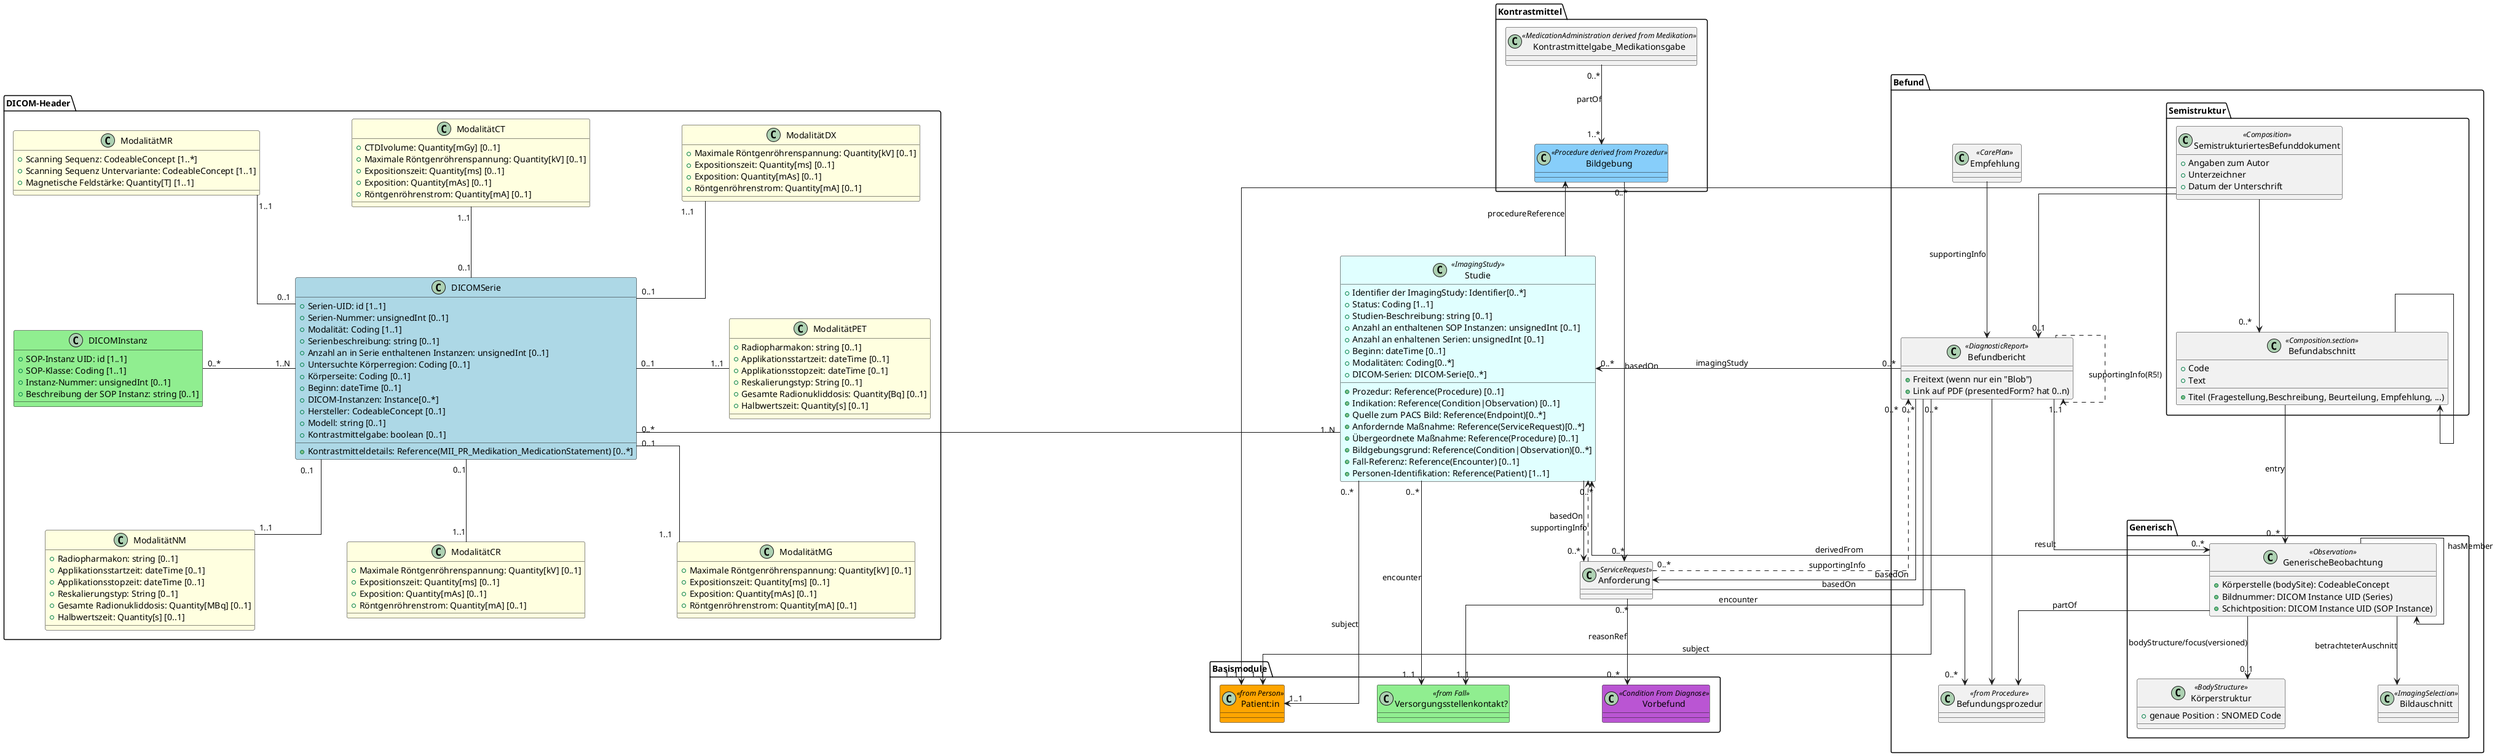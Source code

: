 @startuml
skinparam Linetype ortho
skinparam Nodesep 150
skinparam Ranksep 80

class Studie <<ImagingStudy>> #LightCyan {
  + Prozedur: Reference(Procedure) [0..1]
  + Identifier der ImagingStudy: Identifier[0..*]
  + Status: Coding [1..1]
  + Studien-Beschreibung: string [0..1]
  + Anzahl an enthaltenen SOP Instanzen: unsignedInt [0..1]
  + Anzahl an enhaltenen Serien: unsignedInt [0..1]
  + Beginn: dateTime [0..1]
  + Indikation: Reference(Condition|Observation) [0..1]
  + Modalitäten: Coding[0..*]
  + Quelle zum PACS Bild: Reference(Endpoint)[0..*]
  + Anfordernde Maßnahme: Reference(ServiceRequest)[0..*]
  + Übergeordnete Maßnahme: Reference(Procedure) [0..1]
  + Bildgebungsgrund: Reference(Condition|Observation)[0..*]
  + Fall-Referenz: Reference(Encounter) [0..1]
  + Personen-Identifikation: Reference(Patient) [1..1]
  + DICOM-Serien: DICOM-Serie[0..*]
}

package "DICOM-Header" {
  class DICOMSerie #LightBlue {
  + Serien-UID: id [1..1]
  + Serien-Nummer: unsignedInt [0..1]
  + Modalität: Coding [1..1]
  + Serienbeschreibung: string [0..1]
  + Anzahl an in Serie enthaltenen Instanzen: unsignedInt [0..1]
  + Untersuchte Körperregion: Coding [0..1]
  + Körperseite: Coding [0..1]
  + Beginn: dateTime [0..1]
  + DICOM-Instanzen: Instance[0..*]
  + Hersteller: CodeableConcept [0..1]
  + Modell: string [0..1]
  + Kontrastmittelgabe: boolean [0..1]
  + Kontrastmitteldetails: Reference(MII_PR_Medikation_MedicationStatement) [0..*]
}

  class DICOMInstanz #LightGreen {
  + SOP-Instanz UID: id [1..1]
  + SOP-Klasse: Coding [1..1]
  + Instanz-Nummer: unsignedInt [0..1]
  + Beschreibung der SOP Instanz: string [0..1]
}

  class ModalitätMR #LightYellow {
  + Scanning Sequenz: CodeableConcept [1..*]
  + Scanning Sequenz Untervariante: CodeableConcept [1..1]
  + Magnetische Feldstärke: Quantity[T] [1..1]
}

  class ModalitätCT #LightYellow {
  + CTDIvolume: Quantity[mGy] [0..1]
  + Maximale Röntgenröhrenspannung: Quantity[kV] [0..1]
  + Expositionszeit: Quantity[ms] [0..1]
  + Exposition: Quantity[mAs] [0..1]
  + Röntgenröhrenstrom: Quantity[mA] [0..1]
} 

  class ModalitätDX #LightYellow {
  + Maximale Röntgenröhrenspannung: Quantity[kV] [0..1]
  + Expositionszeit: Quantity[ms] [0..1]
  + Exposition: Quantity[mAs] [0..1]
  + Röntgenröhrenstrom: Quantity[mA] [0..1]
} 

  class ModalitätCR #LightYellow {
  + Maximale Röntgenröhrenspannung: Quantity[kV] [0..1]
  + Expositionszeit: Quantity[ms] [0..1]
  + Exposition: Quantity[mAs] [0..1]
  + Röntgenröhrenstrom: Quantity[mA] [0..1]
} 

  class ModalitätMG #LightYellow {
  + Maximale Röntgenröhrenspannung: Quantity[kV] [0..1]
  + Expositionszeit: Quantity[ms] [0..1]
  + Exposition: Quantity[mAs] [0..1]
  + Röntgenröhrenstrom: Quantity[mA] [0..1]
} 

  class ModalitätNM #LightYellow {
  + Radiopharmakon: string [0..1]
  + Applikationsstartzeit: dateTime [0..1]
  + Applikationsstopzeit: dateTime [0..1]
  + Reskalierungstyp: String [0..1]
  + Gesamte Radionukliddosis: Quantity[MBq] [0..1]
  + Halbwertszeit: Quantity[s] [0..1]
} 

  class ModalitätPET #LightYellow {
  + Radiopharmakon: string [0..1]
  + Applikationsstartzeit: dateTime [0..1]
  + Applikationsstopzeit: dateTime [0..1]
  + Reskalierungstyp: String [0..1]
  + Gesamte Radionukliddosis: Quantity[Bq] [0..1]
  + Halbwertszeit: Quantity[s] [0..1]
}
}

class Anforderung <<ServiceRequest>> {
}

package "Kontrastmittel" {
  class Bildgebung <<Procedure derived from Prozedur>> #LightSkyBlue {
}

  class Kontrastmittelgabe_Medikationsgabe <<MedicationAdministration derived from Medikation>> {
}
}

package "Befund" {
  class Befundbericht <<DiagnosticReport>>{
+ Freitext (wenn nur ein "Blob")
+ Link auf PDF (presentedForm? hat 0..n)
}
  class Empfehlung <<CarePlan>> {

}

  package "Generisch" {
  class GenerischeBeobachtung <<Observation>> {
 + Körperstelle (bodySite): CodeableConcept
 + Bildnummer: DICOM Instance UID (Series)
 + Schichtposition: DICOM Instance UID (SOP Instance)
}

  class Körperstruktur <<BodyStructure>> {
 + genaue Position : SNOMED Code
}

  class Bildauschnitt <<ImagingSelection>> {
}
}

  package "Semistruktur"{
  class SemistrukturiertesBefunddokument <<Composition>>{
 + Angaben zum Autor
 + Unterzeichner
 + Datum der Unterschrift 
}

  class Befundabschnitt <<Composition.section>> {
 + Titel (Fragestellung,Beschreibung, Beurteilung, Empfehlung, ...)
 + Code
 + Text
}
}

  class Befundungsprozedur <<from Procedure>>{
}
}

package "Basismodule" {
  class "Patient:in" <<from Person>> #orange {
}

  class Versorgungsstellenkontakt? <<from Fall>> #LightGreen {
}

  class Vorbefund <<Condition From Diagnose>> #MediumOrchid {
}
}


DICOMSerie "1..N" -l- "0..*" DICOMInstanz
DICOMSerie "0..1" -u- "1..1" ModalitätMR
DICOMSerie "0..1" -u- "1..1" ModalitätCT
DICOMSerie "0..1" -u- "1..1" ModalitätDX
DICOMSerie "0..1" -d- "1..1" ModalitätCR
DICOMSerie "0..1" -d- "1..1" ModalitätMG
DICOMSerie "0..1" -d- "1..1" ModalitätNM
DICOMSerie "0..1" -r- "1..1" ModalitätPET

Bildgebung "0..*" --> "0..*" Anforderung : basedOn

Kontrastmittelgabe_Medikationsgabe "0..*" --> "1..*" Bildgebung : partOf

Befundbericht --> Anforderung : basedOn
Befundbericht "0..*" --> "0..*" Studie : imagingStudy
Befundbericht ..> Befundbericht : supportingInfo(R5!)
Befundbericht "0..*" --> "1..1" "Versorgungsstellenkontakt?" : encounter
Befundbericht --> Befundungsprozedur
Befundbericht "0..*" --> "1..1" "Patient:in" : subject
Befundbericht "1..1" --> "0..*" GenerischeBeobachtung: result

Empfehlung --> Befundbericht : supportingInfo 

GenerischeBeobachtung --> Studie : derivedFrom
GenerischeBeobachtung --> GenerischeBeobachtung: hasMember
GenerischeBeobachtung --> Bildauschnitt : betrachteterAuschnitt
GenerischeBeobachtung --> "0..1" Körperstruktur: bodyStructure/focus(versioned)
GenerischeBeobachtung --> Befundungsprozedur: partOf

Studie "0..*" --> "1..1" "Versorgungsstellenkontakt?" : encounter
Studie "0..*" --> "1..1" "Patient:in" : subject
Studie --> Anforderung : basedOn
Studie -up-> Bildgebung : procedureReference
Studie "1..N" -l- "0..*" DICOMSerie

Anforderung "0..*" --> "0..*" Vorbefund : reasonRef
Anforderung "0..*" ..> "0..*" Studie : supportingInfo
Anforderung "0..*" ..> "0..*" Befundbericht : supportingInfo
Anforderung --> "0..*" Befundungsprozedur: basedOn

SemistrukturiertesBefunddokument --> "0..1" Befundbericht
SemistrukturiertesBefunddokument --> "0..*" Befundabschnitt
SemistrukturiertesBefunddokument --> "1..1" "Patient:in"

Befundabschnitt --> Befundabschnitt
Befundabschnitt --> "0..*" GenerischeBeobachtung : entry
@enduml